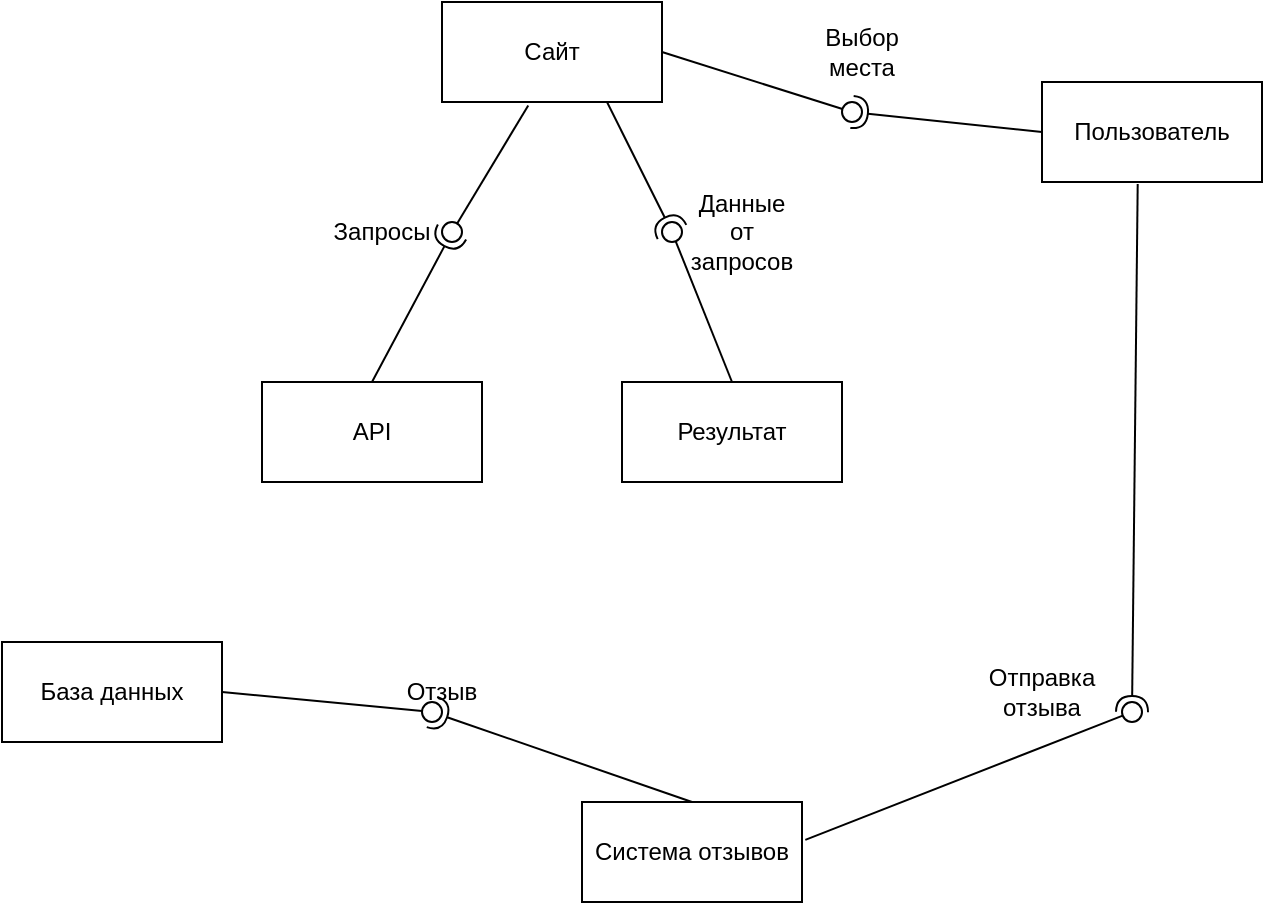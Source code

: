 <mxfile version="21.1.5" type="github">
  <diagram name="Страница 1" id="ogQ0eSSQAR0u_Fnw1xYk">
    <mxGraphModel dx="989" dy="549" grid="1" gridSize="10" guides="1" tooltips="1" connect="1" arrows="1" fold="1" page="1" pageScale="1" pageWidth="827" pageHeight="1169" math="0" shadow="0">
      <root>
        <mxCell id="0" />
        <mxCell id="1" parent="0" />
        <mxCell id="sg4lnxpSO_NAkV_nTiJ3-8" value="Сайт" style="html=1;whiteSpace=wrap;" vertex="1" parent="1">
          <mxGeometry x="250" y="320" width="110" height="50" as="geometry" />
        </mxCell>
        <mxCell id="sg4lnxpSO_NAkV_nTiJ3-9" value="Пользователь" style="html=1;whiteSpace=wrap;" vertex="1" parent="1">
          <mxGeometry x="550" y="360" width="110" height="50" as="geometry" />
        </mxCell>
        <mxCell id="sg4lnxpSO_NAkV_nTiJ3-10" value="API" style="html=1;whiteSpace=wrap;" vertex="1" parent="1">
          <mxGeometry x="160" y="510" width="110" height="50" as="geometry" />
        </mxCell>
        <mxCell id="sg4lnxpSO_NAkV_nTiJ3-11" value="Система отзывов" style="html=1;whiteSpace=wrap;" vertex="1" parent="1">
          <mxGeometry x="320" y="720" width="110" height="50" as="geometry" />
        </mxCell>
        <mxCell id="sg4lnxpSO_NAkV_nTiJ3-12" value="База данных" style="html=1;whiteSpace=wrap;" vertex="1" parent="1">
          <mxGeometry x="30" y="640" width="110" height="50" as="geometry" />
        </mxCell>
        <mxCell id="sg4lnxpSO_NAkV_nTiJ3-18" value="" style="rounded=0;orthogonalLoop=1;jettySize=auto;html=1;endArrow=none;endFill=0;sketch=0;sourcePerimeterSpacing=0;targetPerimeterSpacing=0;exitX=1;exitY=0.5;exitDx=0;exitDy=0;" edge="1" target="sg4lnxpSO_NAkV_nTiJ3-20" parent="1" source="sg4lnxpSO_NAkV_nTiJ3-12">
          <mxGeometry relative="1" as="geometry">
            <mxPoint x="350" y="625" as="sourcePoint" />
          </mxGeometry>
        </mxCell>
        <mxCell id="sg4lnxpSO_NAkV_nTiJ3-19" value="" style="rounded=0;orthogonalLoop=1;jettySize=auto;html=1;endArrow=halfCircle;endFill=0;entryX=0.5;entryY=0.5;endSize=6;strokeWidth=1;sketch=0;exitX=0.5;exitY=0;exitDx=0;exitDy=0;" edge="1" target="sg4lnxpSO_NAkV_nTiJ3-20" parent="1" source="sg4lnxpSO_NAkV_nTiJ3-11">
          <mxGeometry relative="1" as="geometry">
            <mxPoint x="390" y="625" as="sourcePoint" />
          </mxGeometry>
        </mxCell>
        <mxCell id="sg4lnxpSO_NAkV_nTiJ3-20" value="" style="ellipse;whiteSpace=wrap;html=1;align=center;aspect=fixed;resizable=0;points=[];outlineConnect=0;sketch=0;" vertex="1" parent="1">
          <mxGeometry x="240" y="670" width="10" height="10" as="geometry" />
        </mxCell>
        <mxCell id="sg4lnxpSO_NAkV_nTiJ3-21" value="Отзыв" style="text;html=1;strokeColor=none;fillColor=none;align=center;verticalAlign=middle;whiteSpace=wrap;rounded=0;" vertex="1" parent="1">
          <mxGeometry x="220" y="650" width="60" height="30" as="geometry" />
        </mxCell>
        <mxCell id="sg4lnxpSO_NAkV_nTiJ3-22" value="Результат" style="html=1;whiteSpace=wrap;" vertex="1" parent="1">
          <mxGeometry x="340" y="510" width="110" height="50" as="geometry" />
        </mxCell>
        <mxCell id="sg4lnxpSO_NAkV_nTiJ3-23" value="" style="rounded=0;orthogonalLoop=1;jettySize=auto;html=1;endArrow=none;endFill=0;sketch=0;sourcePerimeterSpacing=0;targetPerimeterSpacing=0;exitX=1;exitY=0.5;exitDx=0;exitDy=0;" edge="1" target="sg4lnxpSO_NAkV_nTiJ3-25" parent="1" source="sg4lnxpSO_NAkV_nTiJ3-8">
          <mxGeometry relative="1" as="geometry">
            <mxPoint x="350" y="485" as="sourcePoint" />
          </mxGeometry>
        </mxCell>
        <mxCell id="sg4lnxpSO_NAkV_nTiJ3-24" value="" style="rounded=0;orthogonalLoop=1;jettySize=auto;html=1;endArrow=halfCircle;endFill=0;entryX=0.5;entryY=0.5;endSize=6;strokeWidth=1;sketch=0;exitX=0;exitY=0.5;exitDx=0;exitDy=0;" edge="1" target="sg4lnxpSO_NAkV_nTiJ3-25" parent="1" source="sg4lnxpSO_NAkV_nTiJ3-9">
          <mxGeometry relative="1" as="geometry">
            <mxPoint x="390" y="485" as="sourcePoint" />
          </mxGeometry>
        </mxCell>
        <mxCell id="sg4lnxpSO_NAkV_nTiJ3-25" value="" style="ellipse;whiteSpace=wrap;html=1;align=center;aspect=fixed;resizable=0;points=[];outlineConnect=0;sketch=0;" vertex="1" parent="1">
          <mxGeometry x="450" y="370" width="10" height="10" as="geometry" />
        </mxCell>
        <mxCell id="sg4lnxpSO_NAkV_nTiJ3-26" value="Выбор места" style="text;html=1;strokeColor=none;fillColor=none;align=center;verticalAlign=middle;whiteSpace=wrap;rounded=0;" vertex="1" parent="1">
          <mxGeometry x="430" y="330" width="60" height="30" as="geometry" />
        </mxCell>
        <mxCell id="sg4lnxpSO_NAkV_nTiJ3-27" value="" style="rounded=0;orthogonalLoop=1;jettySize=auto;html=1;endArrow=none;endFill=0;sketch=0;sourcePerimeterSpacing=0;targetPerimeterSpacing=0;exitX=1.015;exitY=0.379;exitDx=0;exitDy=0;exitPerimeter=0;" edge="1" target="sg4lnxpSO_NAkV_nTiJ3-29" parent="1" source="sg4lnxpSO_NAkV_nTiJ3-11">
          <mxGeometry relative="1" as="geometry">
            <mxPoint x="350" y="545" as="sourcePoint" />
          </mxGeometry>
        </mxCell>
        <mxCell id="sg4lnxpSO_NAkV_nTiJ3-28" value="" style="rounded=0;orthogonalLoop=1;jettySize=auto;html=1;endArrow=halfCircle;endFill=0;entryX=0.5;entryY=0.5;endSize=6;strokeWidth=1;sketch=0;exitX=0.435;exitY=1.02;exitDx=0;exitDy=0;exitPerimeter=0;" edge="1" target="sg4lnxpSO_NAkV_nTiJ3-29" parent="1" source="sg4lnxpSO_NAkV_nTiJ3-9">
          <mxGeometry relative="1" as="geometry">
            <mxPoint x="390" y="545" as="sourcePoint" />
          </mxGeometry>
        </mxCell>
        <mxCell id="sg4lnxpSO_NAkV_nTiJ3-29" value="" style="ellipse;whiteSpace=wrap;html=1;align=center;aspect=fixed;resizable=0;points=[];outlineConnect=0;sketch=0;" vertex="1" parent="1">
          <mxGeometry x="590" y="670" width="10" height="10" as="geometry" />
        </mxCell>
        <mxCell id="sg4lnxpSO_NAkV_nTiJ3-30" value="Отправка отзыва" style="text;html=1;strokeColor=none;fillColor=none;align=center;verticalAlign=middle;whiteSpace=wrap;rounded=0;" vertex="1" parent="1">
          <mxGeometry x="520" y="650" width="60" height="30" as="geometry" />
        </mxCell>
        <mxCell id="sg4lnxpSO_NAkV_nTiJ3-32" value="" style="rounded=0;orthogonalLoop=1;jettySize=auto;html=1;endArrow=none;endFill=0;sketch=0;sourcePerimeterSpacing=0;targetPerimeterSpacing=0;exitX=0.392;exitY=1.034;exitDx=0;exitDy=0;exitPerimeter=0;" edge="1" target="sg4lnxpSO_NAkV_nTiJ3-34" parent="1" source="sg4lnxpSO_NAkV_nTiJ3-8">
          <mxGeometry relative="1" as="geometry">
            <mxPoint x="350" y="535" as="sourcePoint" />
          </mxGeometry>
        </mxCell>
        <mxCell id="sg4lnxpSO_NAkV_nTiJ3-33" value="" style="rounded=0;orthogonalLoop=1;jettySize=auto;html=1;endArrow=halfCircle;endFill=0;entryX=0.5;entryY=0.5;endSize=6;strokeWidth=1;sketch=0;exitX=0.5;exitY=0;exitDx=0;exitDy=0;" edge="1" target="sg4lnxpSO_NAkV_nTiJ3-34" parent="1" source="sg4lnxpSO_NAkV_nTiJ3-10">
          <mxGeometry relative="1" as="geometry">
            <mxPoint x="390" y="535" as="sourcePoint" />
          </mxGeometry>
        </mxCell>
        <mxCell id="sg4lnxpSO_NAkV_nTiJ3-34" value="" style="ellipse;whiteSpace=wrap;html=1;align=center;aspect=fixed;resizable=0;points=[];outlineConnect=0;sketch=0;" vertex="1" parent="1">
          <mxGeometry x="250" y="430" width="10" height="10" as="geometry" />
        </mxCell>
        <mxCell id="sg4lnxpSO_NAkV_nTiJ3-35" value="Запросы" style="text;html=1;strokeColor=none;fillColor=none;align=center;verticalAlign=middle;whiteSpace=wrap;rounded=0;" vertex="1" parent="1">
          <mxGeometry x="190" y="420" width="60" height="30" as="geometry" />
        </mxCell>
        <mxCell id="sg4lnxpSO_NAkV_nTiJ3-36" value="" style="rounded=0;orthogonalLoop=1;jettySize=auto;html=1;endArrow=none;endFill=0;sketch=0;sourcePerimeterSpacing=0;targetPerimeterSpacing=0;exitX=0.5;exitY=0;exitDx=0;exitDy=0;" edge="1" target="sg4lnxpSO_NAkV_nTiJ3-38" parent="1" source="sg4lnxpSO_NAkV_nTiJ3-22">
          <mxGeometry relative="1" as="geometry">
            <mxPoint x="350" y="535" as="sourcePoint" />
          </mxGeometry>
        </mxCell>
        <mxCell id="sg4lnxpSO_NAkV_nTiJ3-37" value="" style="rounded=0;orthogonalLoop=1;jettySize=auto;html=1;endArrow=halfCircle;endFill=0;entryX=0.5;entryY=0.5;endSize=6;strokeWidth=1;sketch=0;exitX=0.75;exitY=1;exitDx=0;exitDy=0;" edge="1" target="sg4lnxpSO_NAkV_nTiJ3-38" parent="1" source="sg4lnxpSO_NAkV_nTiJ3-8">
          <mxGeometry relative="1" as="geometry">
            <mxPoint x="390" y="535" as="sourcePoint" />
          </mxGeometry>
        </mxCell>
        <mxCell id="sg4lnxpSO_NAkV_nTiJ3-38" value="" style="ellipse;whiteSpace=wrap;html=1;align=center;aspect=fixed;resizable=0;points=[];outlineConnect=0;sketch=0;" vertex="1" parent="1">
          <mxGeometry x="360" y="430" width="10" height="10" as="geometry" />
        </mxCell>
        <mxCell id="sg4lnxpSO_NAkV_nTiJ3-39" value="Данные от запросов" style="text;html=1;strokeColor=none;fillColor=none;align=center;verticalAlign=middle;whiteSpace=wrap;rounded=0;" vertex="1" parent="1">
          <mxGeometry x="370" y="420" width="60" height="30" as="geometry" />
        </mxCell>
      </root>
    </mxGraphModel>
  </diagram>
</mxfile>
